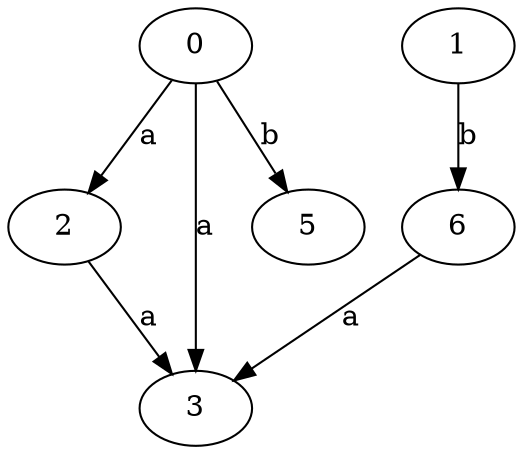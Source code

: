 strict digraph  {
2;
0;
3;
5;
1;
6;
2 -> 3  [label=a];
0 -> 2  [label=a];
0 -> 3  [label=a];
0 -> 5  [label=b];
1 -> 6  [label=b];
6 -> 3  [label=a];
}
